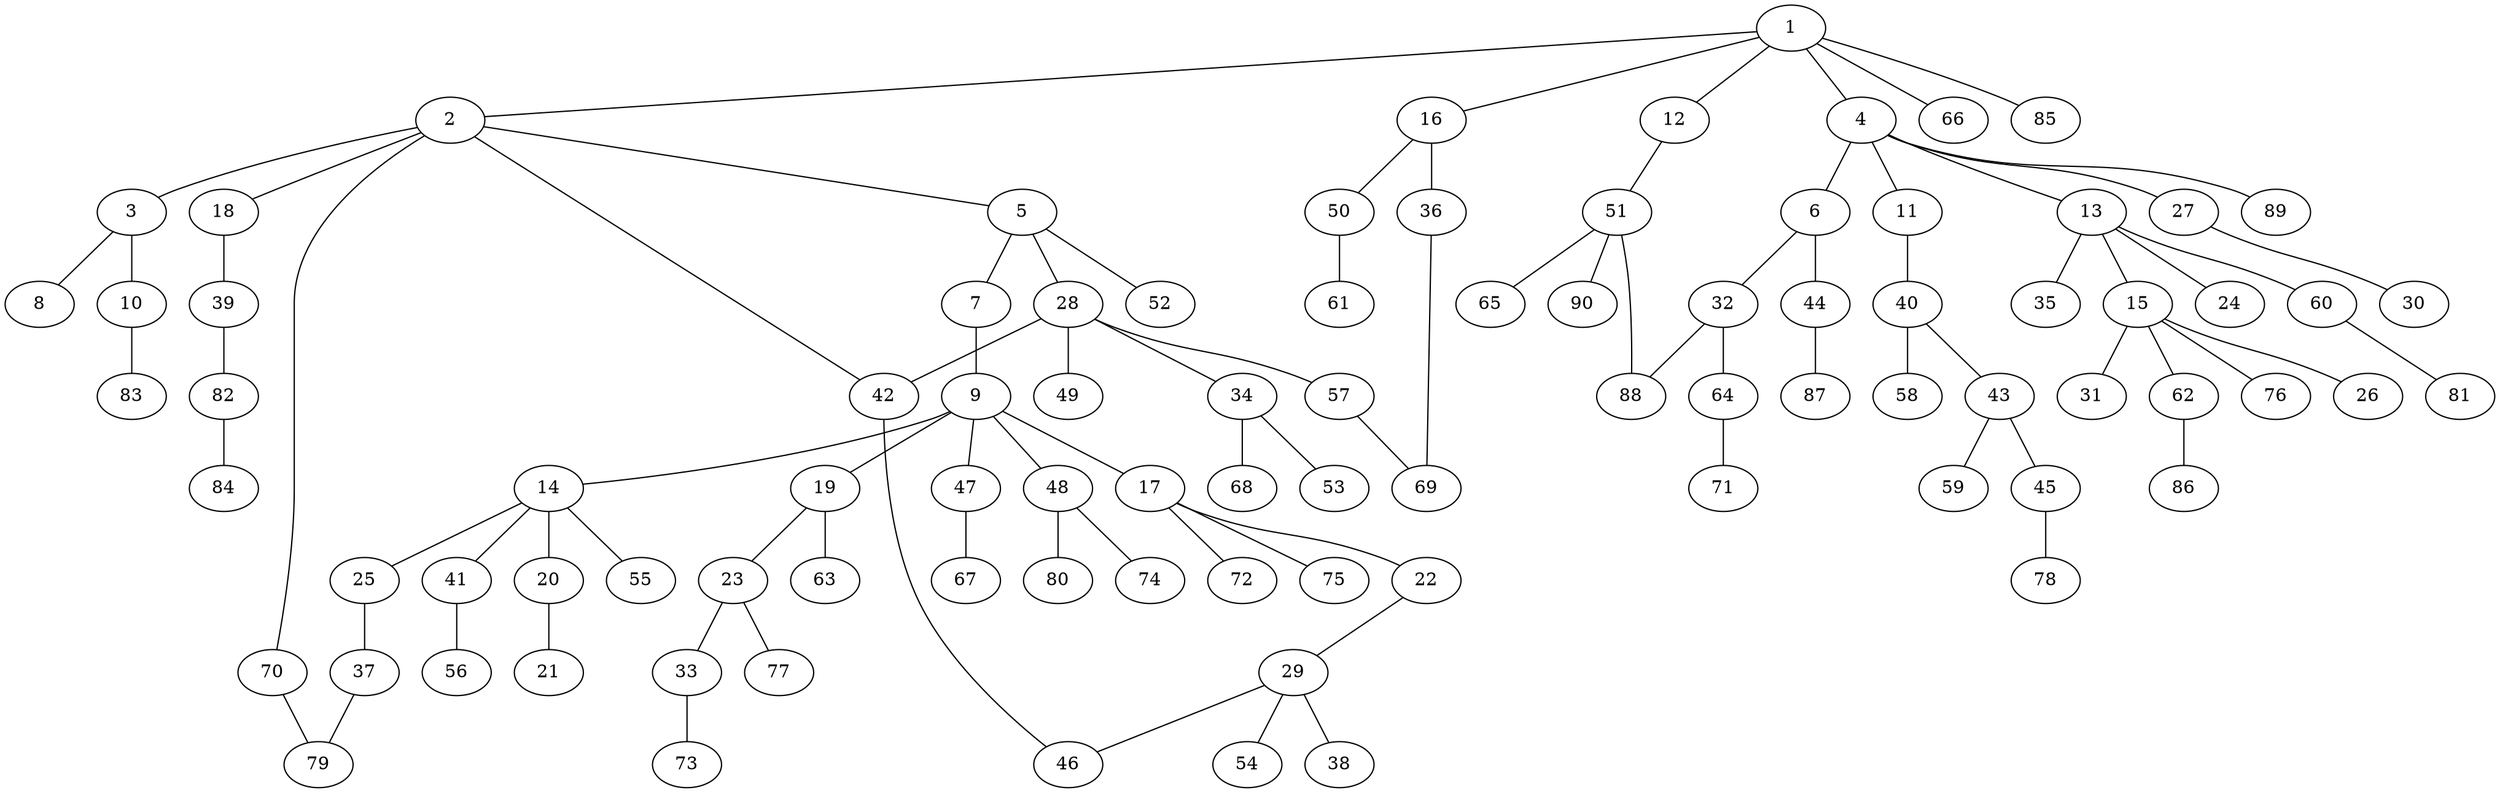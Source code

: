 graph graphname {1--2
1--4
1--12
1--16
1--66
1--85
2--3
2--5
2--18
2--42
2--70
3--8
3--10
4--6
4--11
4--13
4--27
4--89
5--7
5--28
5--52
6--32
6--44
7--9
9--14
9--17
9--19
9--47
9--48
10--83
11--40
12--51
13--15
13--24
13--35
13--60
14--20
14--25
14--41
14--55
15--26
15--31
15--62
15--76
16--36
16--50
17--22
17--72
17--75
18--39
19--23
19--63
20--21
22--29
23--33
23--77
25--37
27--30
28--34
28--42
28--49
28--57
29--38
29--46
29--54
32--64
32--88
33--73
34--53
34--68
36--69
37--79
39--82
40--43
40--58
41--56
42--46
43--45
43--59
44--87
45--78
47--67
48--74
48--80
50--61
51--65
51--88
51--90
57--69
60--81
62--86
64--71
70--79
82--84
}